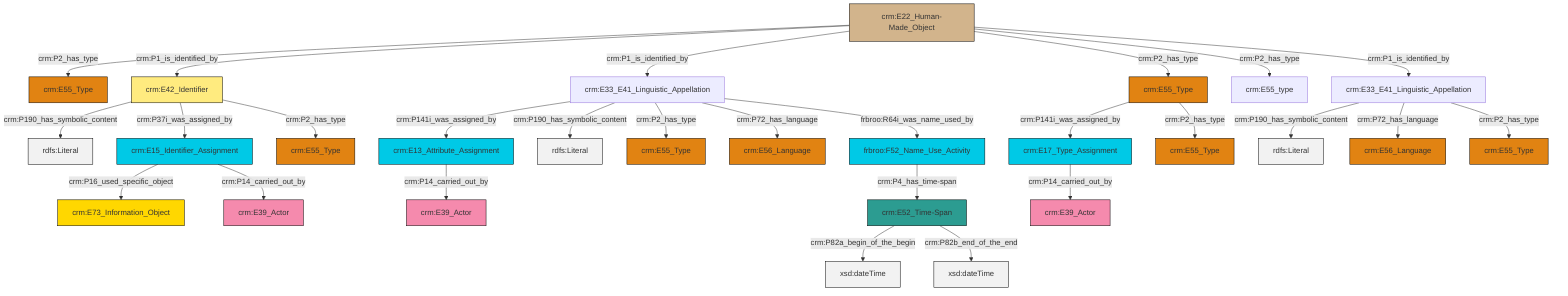 graph TD
classDef Literal fill:#f2f2f2,stroke:#000000;
classDef CRM_Entity fill:#FFFFFF,stroke:#000000;
classDef Temporal_Entity fill:#00C9E6, stroke:#000000;
classDef Type fill:#E18312, stroke:#000000;
classDef Time-Span fill:#2C9C91, stroke:#000000;
classDef Appellation fill:#FFEB7F, stroke:#000000;
classDef Place fill:#008836, stroke:#000000;
classDef Persistent_Item fill:#B266B2, stroke:#000000;
classDef Conceptual_Object fill:#FFD700, stroke:#000000;
classDef Physical_Thing fill:#D2B48C, stroke:#000000;
classDef Actor fill:#f58aad, stroke:#000000;
classDef PC_Classes fill:#4ce600, stroke:#000000;
classDef Multi fill:#cccccc,stroke:#000000;

0["crm:E55_Type"]:::Type -->|crm:P141i_was_assigned_by| 1["crm:E17_Type_Assignment"]:::Temporal_Entity
1["crm:E17_Type_Assignment"]:::Temporal_Entity -->|crm:P14_carried_out_by| 4["crm:E39_Actor"]:::Actor
0["crm:E55_Type"]:::Type -->|crm:P2_has_type| 5["crm:E55_Type"]:::Type
8["crm:E42_Identifier"]:::Appellation -->|crm:P190_has_symbolic_content| 9[rdfs:Literal]:::Literal
10["crm:E33_E41_Linguistic_Appellation"]:::Default -->|crm:P141i_was_assigned_by| 11["crm:E13_Attribute_Assignment"]:::Temporal_Entity
8["crm:E42_Identifier"]:::Appellation -->|crm:P37i_was_assigned_by| 12["crm:E15_Identifier_Assignment"]:::Temporal_Entity
10["crm:E33_E41_Linguistic_Appellation"]:::Default -->|crm:P190_has_symbolic_content| 15[rdfs:Literal]:::Literal
18["crm:E52_Time-Span"]:::Time-Span -->|crm:P82a_begin_of_the_begin| 19[xsd:dateTime]:::Literal
6["crm:E33_E41_Linguistic_Appellation"]:::Default -->|crm:P190_has_symbolic_content| 29[rdfs:Literal]:::Literal
31["crm:E22_Human-Made_Object"]:::Physical_Thing -->|crm:P2_has_type| 13["crm:E55_Type"]:::Type
31["crm:E22_Human-Made_Object"]:::Physical_Thing -->|crm:P1_is_identified_by| 8["crm:E42_Identifier"]:::Appellation
10["crm:E33_E41_Linguistic_Appellation"]:::Default -->|crm:P2_has_type| 35["crm:E55_Type"]:::Type
12["crm:E15_Identifier_Assignment"]:::Temporal_Entity -->|crm:P16_used_specific_object| 24["crm:E73_Information_Object"]:::Conceptual_Object
31["crm:E22_Human-Made_Object"]:::Physical_Thing -->|crm:P1_is_identified_by| 10["crm:E33_E41_Linguistic_Appellation"]:::Default
31["crm:E22_Human-Made_Object"]:::Physical_Thing -->|crm:P2_has_type| 0["crm:E55_Type"]:::Type
10["crm:E33_E41_Linguistic_Appellation"]:::Default -->|crm:P72_has_language| 27["crm:E56_Language"]:::Type
18["crm:E52_Time-Span"]:::Time-Span -->|crm:P82b_end_of_the_end| 38[xsd:dateTime]:::Literal
11["crm:E13_Attribute_Assignment"]:::Temporal_Entity -->|crm:P14_carried_out_by| 39["crm:E39_Actor"]:::Actor
6["crm:E33_E41_Linguistic_Appellation"]:::Default -->|crm:P72_has_language| 40["crm:E56_Language"]:::Type
31["crm:E22_Human-Made_Object"]:::Physical_Thing -->|crm:P2_has_type| 42["crm:E55_type"]:::Default
10["crm:E33_E41_Linguistic_Appellation"]:::Default -->|frbroo:R64i_was_name_used_by| 2["frbroo:F52_Name_Use_Activity"]:::Temporal_Entity
8["crm:E42_Identifier"]:::Appellation -->|crm:P2_has_type| 22["crm:E55_Type"]:::Type
31["crm:E22_Human-Made_Object"]:::Physical_Thing -->|crm:P1_is_identified_by| 6["crm:E33_E41_Linguistic_Appellation"]:::Default
6["crm:E33_E41_Linguistic_Appellation"]:::Default -->|crm:P2_has_type| 16["crm:E55_Type"]:::Type
2["frbroo:F52_Name_Use_Activity"]:::Temporal_Entity -->|crm:P4_has_time-span| 18["crm:E52_Time-Span"]:::Time-Span
12["crm:E15_Identifier_Assignment"]:::Temporal_Entity -->|crm:P14_carried_out_by| 20["crm:E39_Actor"]:::Actor